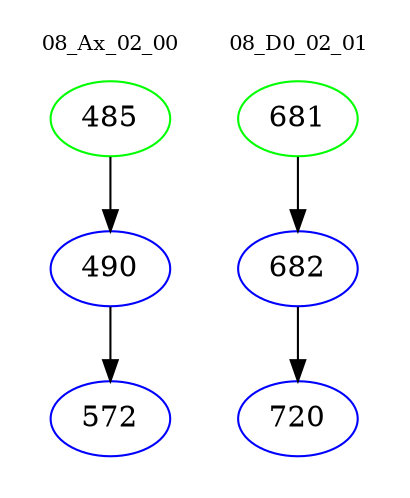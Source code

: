 digraph{
subgraph cluster_0 {
color = white
label = "08_Ax_02_00";
fontsize=10;
T0_485 [label="485", color="green"]
T0_485 -> T0_490 [color="black"]
T0_490 [label="490", color="blue"]
T0_490 -> T0_572 [color="black"]
T0_572 [label="572", color="blue"]
}
subgraph cluster_1 {
color = white
label = "08_D0_02_01";
fontsize=10;
T1_681 [label="681", color="green"]
T1_681 -> T1_682 [color="black"]
T1_682 [label="682", color="blue"]
T1_682 -> T1_720 [color="black"]
T1_720 [label="720", color="blue"]
}
}
